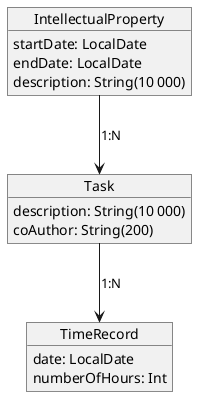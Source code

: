 @startuml

object IntellectualProperty {
    startDate: LocalDate
    endDate: LocalDate
    description: String(10 000)
}

object Task {
    description: String(10 000)
    coAuthor: String(200)
}

object TimeRecord {
    date: LocalDate
    numberOfHours: Int
}

IntellectualProperty --> Task: 1:N
Task --> TimeRecord: 1:N

@enduml